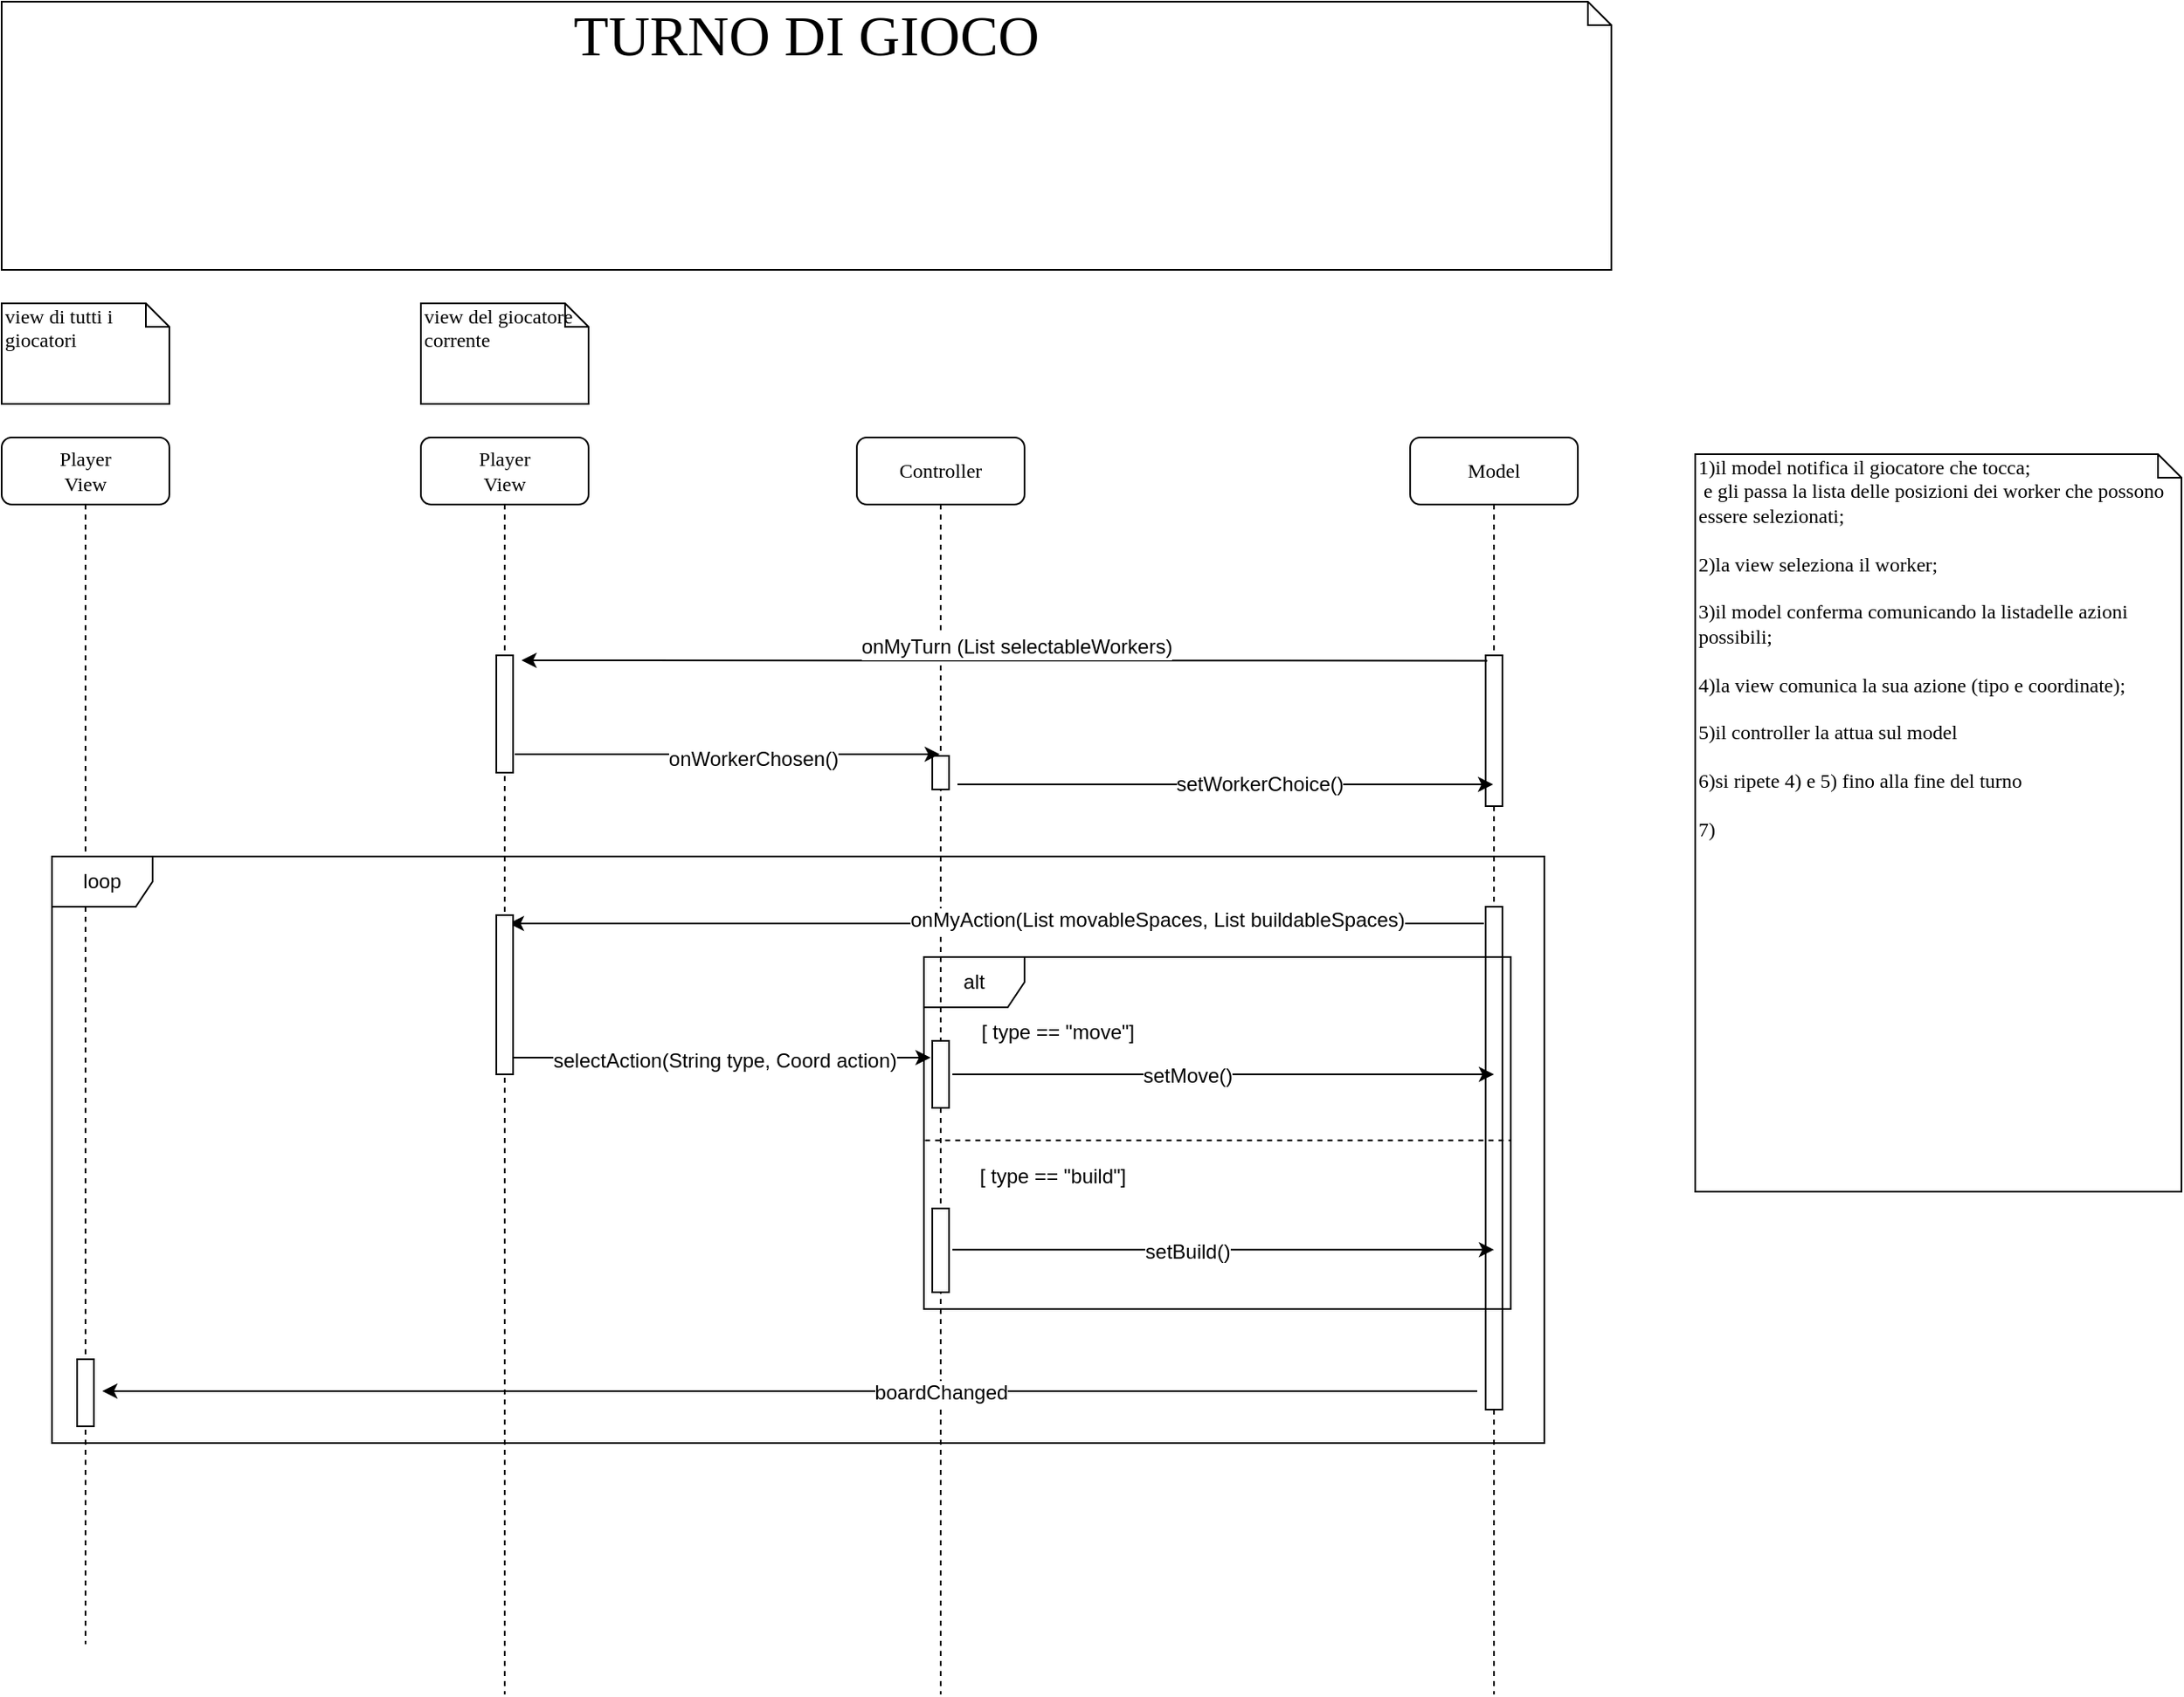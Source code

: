 <mxfile version="12.9.6" type="github"><diagram name="Page-1" id="13e1069c-82ec-6db2-03f1-153e76fe0fe0"><mxGraphModel dx="1385" dy="1509" grid="1" gridSize="10" guides="1" tooltips="1" connect="1" arrows="1" fold="1" page="1" pageScale="1" pageWidth="1100" pageHeight="850" background="#ffffff" math="0" shadow="0"><root><mxCell id="0"/><mxCell id="1" parent="0"/><mxCell id="7baba1c4bc27f4b0-3" value="&lt;div&gt;Model&lt;/div&gt;" style="shape=umlLifeline;perimeter=lifelinePerimeter;whiteSpace=wrap;html=1;container=1;collapsible=0;recursiveResize=0;outlineConnect=0;rounded=1;shadow=0;comic=0;labelBackgroundColor=none;strokeWidth=1;fontFamily=Verdana;fontSize=12;align=center;connectable=0;allowArrows=0;" parent="1" vertex="1"><mxGeometry x="880" y="70" width="100" height="750" as="geometry"/></mxCell><mxCell id="7baba1c4bc27f4b0-13" value="" style="html=1;points=[];perimeter=orthogonalPerimeter;rounded=0;shadow=0;comic=0;labelBackgroundColor=none;strokeWidth=1;fontFamily=Verdana;fontSize=12;align=center;connectable=0;allowArrows=0;" parent="7baba1c4bc27f4b0-3" vertex="1"><mxGeometry x="45" y="130" width="10" height="90" as="geometry"/></mxCell><mxCell id="94hK6yyWYIt78J1WyKf--14" value="" style="html=1;points=[];perimeter=orthogonalPerimeter;rounded=0;shadow=0;comic=0;labelBackgroundColor=none;strokeWidth=1;fontFamily=Verdana;fontSize=12;align=center;connectable=0;allowArrows=0;" vertex="1" parent="1"><mxGeometry x="925" y="350" width="10" height="300" as="geometry"/></mxCell><mxCell id="94hK6yyWYIt78J1WyKf--3" value="alt" style="shape=umlFrame;whiteSpace=wrap;html=1;" vertex="1" parent="1"><mxGeometry x="590" y="380" width="350" height="210" as="geometry"/></mxCell><mxCell id="7baba1c4bc27f4b0-2" value="Controller" style="shape=umlLifeline;perimeter=lifelinePerimeter;whiteSpace=wrap;html=1;container=1;collapsible=0;recursiveResize=0;outlineConnect=0;rounded=1;shadow=0;comic=0;labelBackgroundColor=none;strokeWidth=1;fontFamily=Verdana;fontSize=12;align=center;allowArrows=0;connectable=0;" parent="1" vertex="1"><mxGeometry x="550" y="70" width="100" height="750" as="geometry"/></mxCell><mxCell id="7baba1c4bc27f4b0-10" value="" style="html=1;points=[];perimeter=orthogonalPerimeter;rounded=0;shadow=0;comic=0;labelBackgroundColor=none;strokeWidth=1;fontFamily=Verdana;fontSize=12;align=center;connectable=0;" parent="7baba1c4bc27f4b0-2" vertex="1"><mxGeometry x="45" y="190" width="10" height="20" as="geometry"/></mxCell><mxCell id="tOMZ6gB8RtuER8Z842BW-47" value="" style="html=1;points=[];perimeter=orthogonalPerimeter;rounded=0;shadow=0;comic=0;labelBackgroundColor=none;strokeWidth=1;fontFamily=Verdana;fontSize=12;align=center;connectable=0;" parent="7baba1c4bc27f4b0-2" vertex="1"><mxGeometry x="45" y="360" width="10" height="40" as="geometry"/></mxCell><mxCell id="7baba1c4bc27f4b0-8" value="Player&lt;div&gt;View&lt;/div&gt;" style="shape=umlLifeline;perimeter=lifelinePerimeter;whiteSpace=wrap;html=1;container=1;collapsible=0;recursiveResize=0;outlineConnect=0;rounded=1;shadow=0;comic=0;labelBackgroundColor=none;strokeWidth=1;fontFamily=Verdana;fontSize=12;align=center;connectable=0;allowArrows=0;" parent="1" vertex="1"><mxGeometry x="290" y="70" width="100" height="750" as="geometry"/></mxCell><mxCell id="7baba1c4bc27f4b0-9" value="" style="html=1;points=[];perimeter=orthogonalPerimeter;rounded=0;shadow=0;comic=0;labelBackgroundColor=none;strokeWidth=1;fontFamily=Verdana;fontSize=12;align=center;connectable=0;allowArrows=0;" parent="7baba1c4bc27f4b0-8" vertex="1"><mxGeometry x="45" y="130" width="10" height="70" as="geometry"/></mxCell><mxCell id="7baba1c4bc27f4b0-40" value="view del giocatore corrente" style="shape=note;whiteSpace=wrap;html=1;size=14;verticalAlign=top;align=left;spacingTop=-6;rounded=0;shadow=0;comic=0;labelBackgroundColor=none;strokeWidth=1;fontFamily=Verdana;fontSize=12" parent="1" vertex="1"><mxGeometry x="290" y="-10" width="100" height="60" as="geometry"/></mxCell><mxCell id="tOMZ6gB8RtuER8Z842BW-2" value="Player&lt;div&gt;View&lt;/div&gt;" style="shape=umlLifeline;perimeter=lifelinePerimeter;whiteSpace=wrap;html=1;container=1;collapsible=0;recursiveResize=0;outlineConnect=0;rounded=1;shadow=0;comic=0;labelBackgroundColor=none;strokeWidth=1;fontFamily=Verdana;fontSize=12;align=center;connectable=0;allowArrows=0;" parent="1" vertex="1"><mxGeometry x="40" y="70" width="100" height="720" as="geometry"/></mxCell><mxCell id="tOMZ6gB8RtuER8Z842BW-53" value="" style="html=1;points=[];perimeter=orthogonalPerimeter;rounded=0;shadow=0;comic=0;labelBackgroundColor=none;strokeWidth=1;fontFamily=Verdana;fontSize=12;align=center;connectable=0;allowArrows=0;" parent="tOMZ6gB8RtuER8Z842BW-2" vertex="1"><mxGeometry x="45" y="550" width="10" height="40" as="geometry"/></mxCell><mxCell id="tOMZ6gB8RtuER8Z842BW-4" value="&lt;div&gt;view di tutti i giocatori&lt;/div&gt;&lt;div&gt;&lt;br&gt;&lt;/div&gt;" style="shape=note;whiteSpace=wrap;html=1;size=14;verticalAlign=top;align=left;spacingTop=-6;rounded=0;shadow=0;comic=0;labelBackgroundColor=none;strokeWidth=1;fontFamily=Verdana;fontSize=12" parent="1" vertex="1"><mxGeometry x="40" y="-10" width="100" height="60" as="geometry"/></mxCell><mxCell id="tOMZ6gB8RtuER8Z842BW-5" value="&lt;div align=&quot;center&quot;&gt;&lt;font style=&quot;font-size: 34px&quot;&gt;TURNO DI GIOCO&lt;/font&gt;&lt;/div&gt;" style="shape=note;whiteSpace=wrap;html=1;size=14;verticalAlign=top;align=center;spacingTop=-6;rounded=0;shadow=0;comic=0;labelBackgroundColor=none;strokeWidth=1;fontFamily=Verdana;fontSize=12" parent="1" vertex="1"><mxGeometry x="40" y="-190" width="960" height="160" as="geometry"/></mxCell><mxCell id="tOMZ6gB8RtuER8Z842BW-9" value="" style="endArrow=classic;html=1;exitX=0.1;exitY=0.273;exitDx=0;exitDy=0;exitPerimeter=0;" parent="1" edge="1"><mxGeometry width="50" height="50" relative="1" as="geometry"><mxPoint x="926" y="203.23" as="sourcePoint"/><mxPoint x="350" y="203" as="targetPoint"/></mxGeometry></mxCell><mxCell id="94hK6yyWYIt78J1WyKf--1" value="onMyTurn (List selectableWorkers)" style="text;html=1;align=center;verticalAlign=middle;resizable=0;points=[];labelBackgroundColor=#ffffff;" vertex="1" connectable="0" parent="tOMZ6gB8RtuER8Z842BW-9"><mxGeometry x="-0.024" relative="1" as="geometry"><mxPoint y="-8" as="offset"/></mxGeometry></mxCell><mxCell id="tOMZ6gB8RtuER8Z842BW-17" value="" style="endArrow=classic;html=1;exitX=1.1;exitY=0.493;exitDx=0;exitDy=0;exitPerimeter=0;" parent="1" edge="1"><mxGeometry width="50" height="50" relative="1" as="geometry"><mxPoint x="346" y="258.95" as="sourcePoint"/><mxPoint x="599.5" y="258.95" as="targetPoint"/></mxGeometry></mxCell><mxCell id="tOMZ6gB8RtuER8Z842BW-18" value="onWorkerChosen()" style="text;html=1;align=center;verticalAlign=middle;resizable=0;points=[];labelBackgroundColor=#ffffff;" parent="tOMZ6gB8RtuER8Z842BW-17" vertex="1" connectable="0"><mxGeometry x="0.12" y="-3" relative="1" as="geometry"><mxPoint as="offset"/></mxGeometry></mxCell><mxCell id="tOMZ6gB8RtuER8Z842BW-19" value="" style="endArrow=classic;html=1;" parent="1" edge="1"><mxGeometry width="50" height="50" relative="1" as="geometry"><mxPoint x="610" y="277" as="sourcePoint"/><mxPoint x="929.5" y="277.0" as="targetPoint"/></mxGeometry></mxCell><mxCell id="tOMZ6gB8RtuER8Z842BW-23" value="setWorkerChoice()" style="text;html=1;align=center;verticalAlign=middle;resizable=0;points=[];labelBackgroundColor=#ffffff;" parent="tOMZ6gB8RtuER8Z842BW-19" vertex="1" connectable="0"><mxGeometry x="0.123" relative="1" as="geometry"><mxPoint as="offset"/></mxGeometry></mxCell><mxCell id="tOMZ6gB8RtuER8Z842BW-27" value="" style="endArrow=classic;html=1;exitX=-0.4;exitY=0.665;exitDx=0;exitDy=0;exitPerimeter=0;" parent="1" edge="1"><mxGeometry width="50" height="50" relative="1" as="geometry"><mxPoint x="924" y="360.0" as="sourcePoint"/><mxPoint x="342.5" y="360.0" as="targetPoint"/></mxGeometry></mxCell><mxCell id="tOMZ6gB8RtuER8Z842BW-28" value="&lt;div&gt;onMyAction(List movableSpaces, List buildableSpaces)&lt;/div&gt;" style="text;html=1;align=center;verticalAlign=middle;resizable=0;points=[];labelBackgroundColor=#ffffff;" parent="tOMZ6gB8RtuER8Z842BW-27" vertex="1" connectable="0"><mxGeometry x="-0.329" y="-2" relative="1" as="geometry"><mxPoint as="offset"/></mxGeometry></mxCell><mxCell id="tOMZ6gB8RtuER8Z842BW-29" value="" style="endArrow=classic;html=1;" parent="1" edge="1"><mxGeometry width="50" height="50" relative="1" as="geometry"><mxPoint x="344" y="440" as="sourcePoint"/><mxPoint x="594" y="440" as="targetPoint"/></mxGeometry></mxCell><mxCell id="tOMZ6gB8RtuER8Z842BW-30" value="selectAction(String type, Coord action)" style="text;html=1;align=center;verticalAlign=middle;resizable=0;points=[];labelBackgroundColor=#ffffff;" parent="tOMZ6gB8RtuER8Z842BW-29" vertex="1" connectable="0"><mxGeometry x="0.078" y="-2" relative="1" as="geometry"><mxPoint x="-8" as="offset"/></mxGeometry></mxCell><mxCell id="tOMZ6gB8RtuER8Z842BW-31" value="" style="endArrow=classic;html=1;" parent="1" edge="1"><mxGeometry width="50" height="50" relative="1" as="geometry"><mxPoint x="607" y="450" as="sourcePoint"/><mxPoint x="930" y="450" as="targetPoint"/></mxGeometry></mxCell><mxCell id="tOMZ6gB8RtuER8Z842BW-32" value="&lt;div&gt;setMove()&lt;/div&gt;" style="text;html=1;align=center;verticalAlign=middle;resizable=0;points=[];labelBackgroundColor=#ffffff;" parent="tOMZ6gB8RtuER8Z842BW-31" vertex="1" connectable="0"><mxGeometry x="-0.136" y="-1" relative="1" as="geometry"><mxPoint as="offset"/></mxGeometry></mxCell><mxCell id="tOMZ6gB8RtuER8Z842BW-51" value="" style="endArrow=classic;html=1;" parent="1" edge="1"><mxGeometry width="50" height="50" relative="1" as="geometry"><mxPoint x="920" y="639" as="sourcePoint"/><mxPoint x="100" y="639" as="targetPoint"/></mxGeometry></mxCell><mxCell id="tOMZ6gB8RtuER8Z842BW-52" value="boardChanged" style="text;html=1;align=center;verticalAlign=middle;resizable=0;points=[];labelBackgroundColor=#ffffff;" parent="tOMZ6gB8RtuER8Z842BW-51" vertex="1" connectable="0"><mxGeometry x="-0.22" y="1" relative="1" as="geometry"><mxPoint as="offset"/></mxGeometry></mxCell><mxCell id="94hK6yyWYIt78J1WyKf--2" value="&lt;div&gt;1)il model notifica il giocatore che tocca;&lt;/div&gt;&lt;div&gt;&amp;nbsp;e gli passa la lista delle posizioni dei worker che possono essere selezionati;&lt;/div&gt;&lt;div&gt;&lt;br&gt;&lt;/div&gt;&lt;div&gt;2)la view seleziona il worker;&lt;/div&gt;&lt;div&gt;&lt;br&gt;&lt;/div&gt;&lt;div&gt;3)il model conferma comunicando la listadelle azioni possibili;&lt;/div&gt;&lt;div&gt;&lt;br&gt;&lt;/div&gt;&lt;div&gt;4)la view comunica la sua azione (tipo e coordinate);&lt;/div&gt;&lt;div&gt;&lt;br&gt;&lt;/div&gt;&lt;div&gt;5)il controller la attua sul model&lt;/div&gt;&lt;div&gt;&lt;br&gt;&lt;/div&gt;&lt;div&gt;6)si ripete 4) e 5) fino alla fine del turno&lt;/div&gt;&lt;div&gt;&lt;br&gt;&lt;/div&gt;&lt;div&gt;7)&lt;br&gt;&lt;/div&gt;" style="shape=note;whiteSpace=wrap;html=1;size=14;verticalAlign=top;align=left;spacingTop=-6;rounded=0;shadow=0;comic=0;labelBackgroundColor=none;strokeWidth=1;fontFamily=Verdana;fontSize=12" vertex="1" parent="1"><mxGeometry x="1050" y="80" width="290" height="440" as="geometry"/></mxCell><mxCell id="94hK6yyWYIt78J1WyKf--4" value="[ type == &quot;move&quot;]" style="text;html=1;strokeColor=none;fillColor=none;align=center;verticalAlign=middle;whiteSpace=wrap;rounded=0;" vertex="1" parent="1"><mxGeometry x="610" y="415" width="120" height="20" as="geometry"/></mxCell><mxCell id="94hK6yyWYIt78J1WyKf--5" value="[ type == &quot;build&quot;]" style="text;html=1;strokeColor=none;fillColor=none;align=center;verticalAlign=middle;whiteSpace=wrap;rounded=0;" vertex="1" parent="1"><mxGeometry x="607" y="501" width="120" height="20" as="geometry"/></mxCell><mxCell id="94hK6yyWYIt78J1WyKf--7" value="" style="html=1;points=[];perimeter=orthogonalPerimeter;rounded=0;shadow=0;comic=0;labelBackgroundColor=none;strokeWidth=1;fontFamily=Verdana;fontSize=12;align=center;connectable=0;" vertex="1" parent="1"><mxGeometry x="595" y="530" width="10" height="50" as="geometry"/></mxCell><mxCell id="94hK6yyWYIt78J1WyKf--8" value="" style="endArrow=none;dashed=1;html=1;exitX=0.002;exitY=0.521;exitDx=0;exitDy=0;exitPerimeter=0;entryX=1;entryY=0.521;entryDx=0;entryDy=0;entryPerimeter=0;" edge="1" parent="1" source="94hK6yyWYIt78J1WyKf--3" target="94hK6yyWYIt78J1WyKf--3"><mxGeometry width="50" height="50" relative="1" as="geometry"><mxPoint x="630" y="540" as="sourcePoint"/><mxPoint x="680" y="490" as="targetPoint"/></mxGeometry></mxCell><mxCell id="94hK6yyWYIt78J1WyKf--9" value="" style="endArrow=classic;html=1;" edge="1" parent="1"><mxGeometry width="50" height="50" relative="1" as="geometry"><mxPoint x="607.0" y="554.58" as="sourcePoint"/><mxPoint x="930" y="554.58" as="targetPoint"/></mxGeometry></mxCell><mxCell id="94hK6yyWYIt78J1WyKf--10" value="&lt;div&gt;setBuild()&lt;/div&gt;" style="text;html=1;align=center;verticalAlign=middle;resizable=0;points=[];labelBackgroundColor=#ffffff;" vertex="1" connectable="0" parent="94hK6yyWYIt78J1WyKf--9"><mxGeometry x="-0.136" y="-1" relative="1" as="geometry"><mxPoint as="offset"/></mxGeometry></mxCell><mxCell id="94hK6yyWYIt78J1WyKf--12" value="loop" style="shape=umlFrame;whiteSpace=wrap;html=1;" vertex="1" parent="1"><mxGeometry x="70" y="320" width="890" height="350" as="geometry"/></mxCell><mxCell id="94hK6yyWYIt78J1WyKf--13" value="" style="html=1;points=[];perimeter=orthogonalPerimeter;rounded=0;shadow=0;comic=0;labelBackgroundColor=none;strokeWidth=1;fontFamily=Verdana;fontSize=12;align=center;connectable=0;allowArrows=0;" vertex="1" parent="1"><mxGeometry x="335" y="355" width="10" height="95" as="geometry"/></mxCell></root></mxGraphModel></diagram></mxfile>